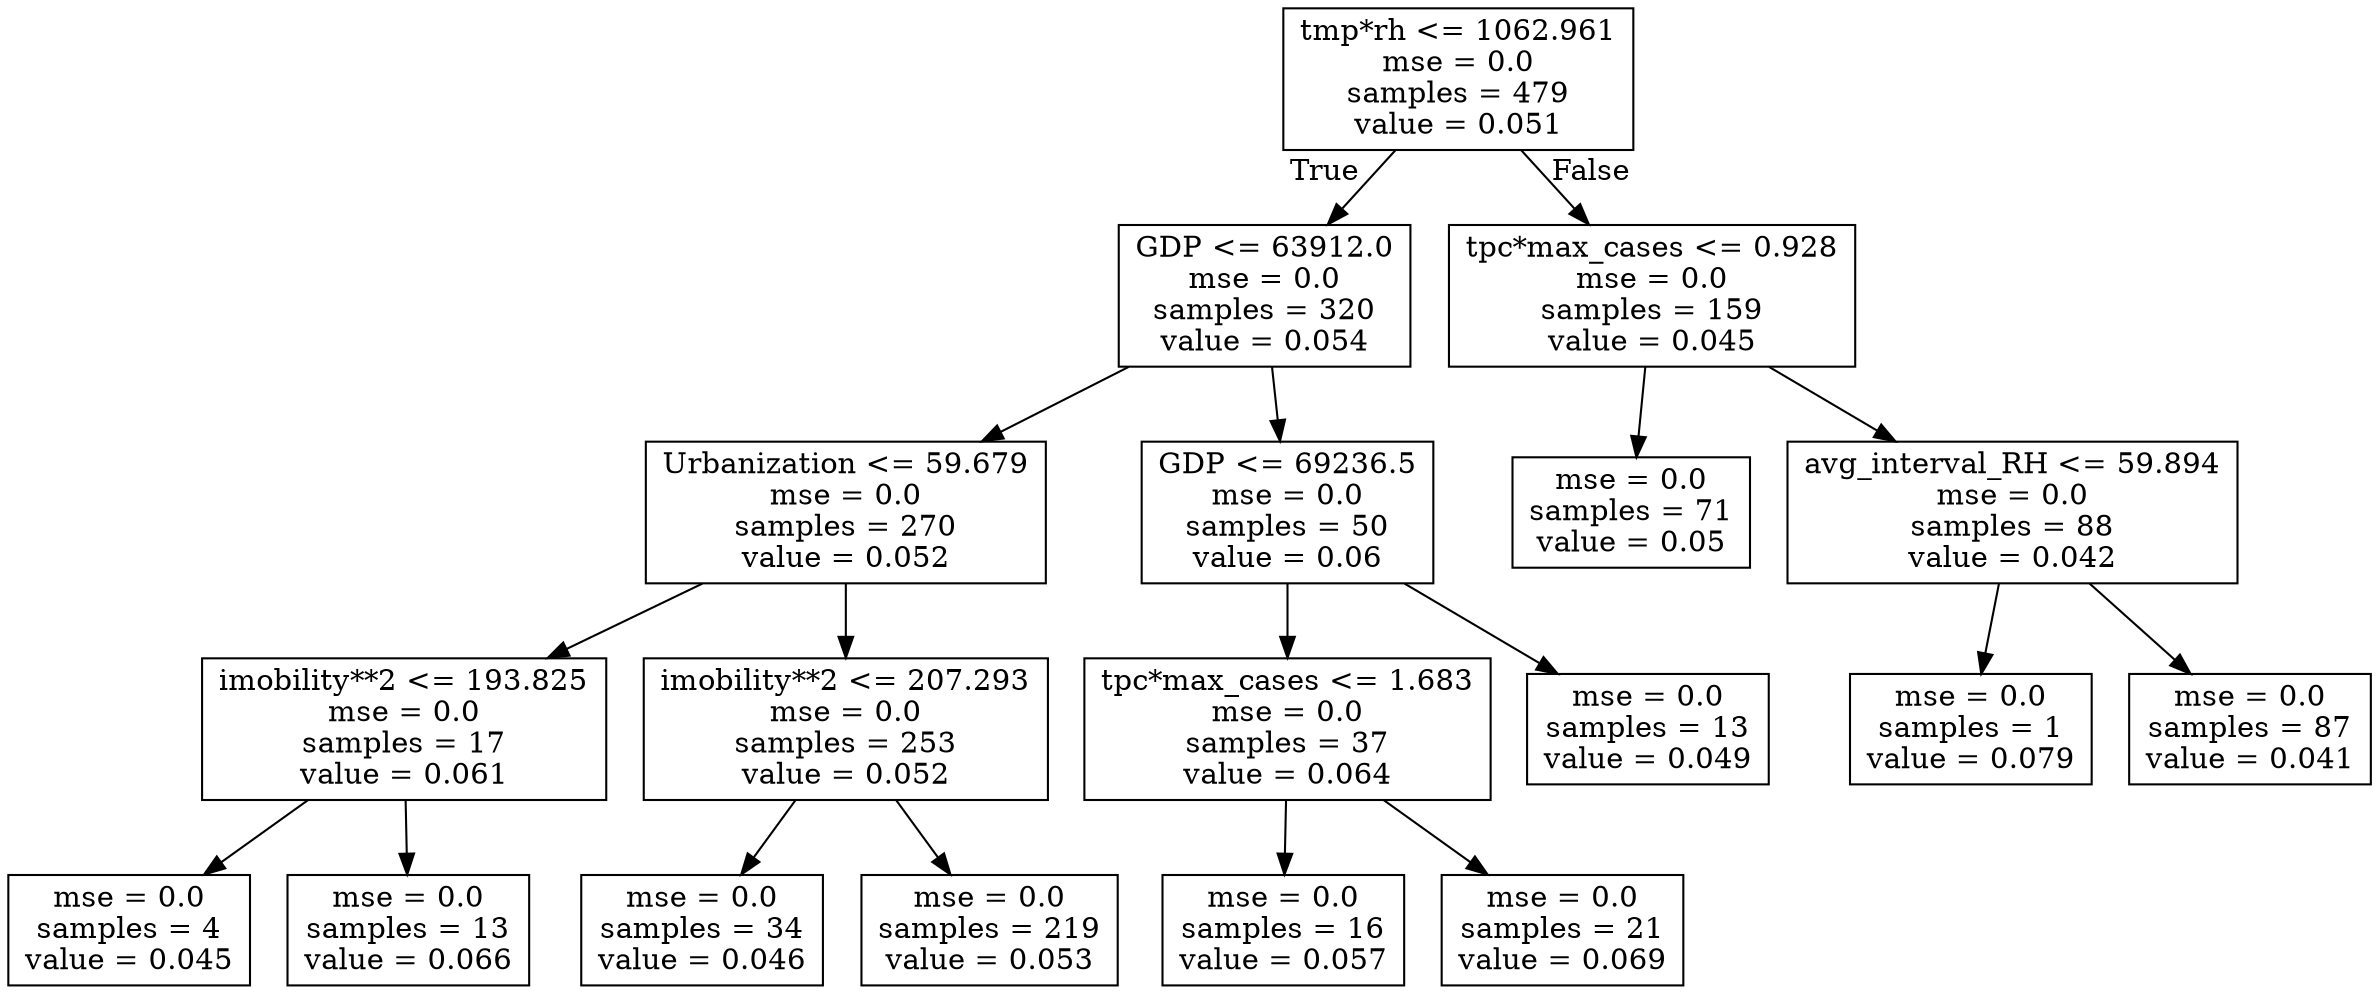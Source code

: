 digraph Tree {
node [shape=box] ;
0 [label="tmp*rh <= 1062.961\nmse = 0.0\nsamples = 479\nvalue = 0.051"] ;
1 [label="GDP <= 63912.0\nmse = 0.0\nsamples = 320\nvalue = 0.054"] ;
0 -> 1 [labeldistance=2.5, labelangle=45, headlabel="True"] ;
2 [label="Urbanization <= 59.679\nmse = 0.0\nsamples = 270\nvalue = 0.052"] ;
1 -> 2 ;
3 [label="imobility**2 <= 193.825\nmse = 0.0\nsamples = 17\nvalue = 0.061"] ;
2 -> 3 ;
4 [label="mse = 0.0\nsamples = 4\nvalue = 0.045"] ;
3 -> 4 ;
5 [label="mse = 0.0\nsamples = 13\nvalue = 0.066"] ;
3 -> 5 ;
6 [label="imobility**2 <= 207.293\nmse = 0.0\nsamples = 253\nvalue = 0.052"] ;
2 -> 6 ;
7 [label="mse = 0.0\nsamples = 34\nvalue = 0.046"] ;
6 -> 7 ;
8 [label="mse = 0.0\nsamples = 219\nvalue = 0.053"] ;
6 -> 8 ;
9 [label="GDP <= 69236.5\nmse = 0.0\nsamples = 50\nvalue = 0.06"] ;
1 -> 9 ;
10 [label="tpc*max_cases <= 1.683\nmse = 0.0\nsamples = 37\nvalue = 0.064"] ;
9 -> 10 ;
11 [label="mse = 0.0\nsamples = 16\nvalue = 0.057"] ;
10 -> 11 ;
12 [label="mse = 0.0\nsamples = 21\nvalue = 0.069"] ;
10 -> 12 ;
13 [label="mse = 0.0\nsamples = 13\nvalue = 0.049"] ;
9 -> 13 ;
14 [label="tpc*max_cases <= 0.928\nmse = 0.0\nsamples = 159\nvalue = 0.045"] ;
0 -> 14 [labeldistance=2.5, labelangle=-45, headlabel="False"] ;
15 [label="mse = 0.0\nsamples = 71\nvalue = 0.05"] ;
14 -> 15 ;
16 [label="avg_interval_RH <= 59.894\nmse = 0.0\nsamples = 88\nvalue = 0.042"] ;
14 -> 16 ;
17 [label="mse = 0.0\nsamples = 1\nvalue = 0.079"] ;
16 -> 17 ;
18 [label="mse = 0.0\nsamples = 87\nvalue = 0.041"] ;
16 -> 18 ;
}